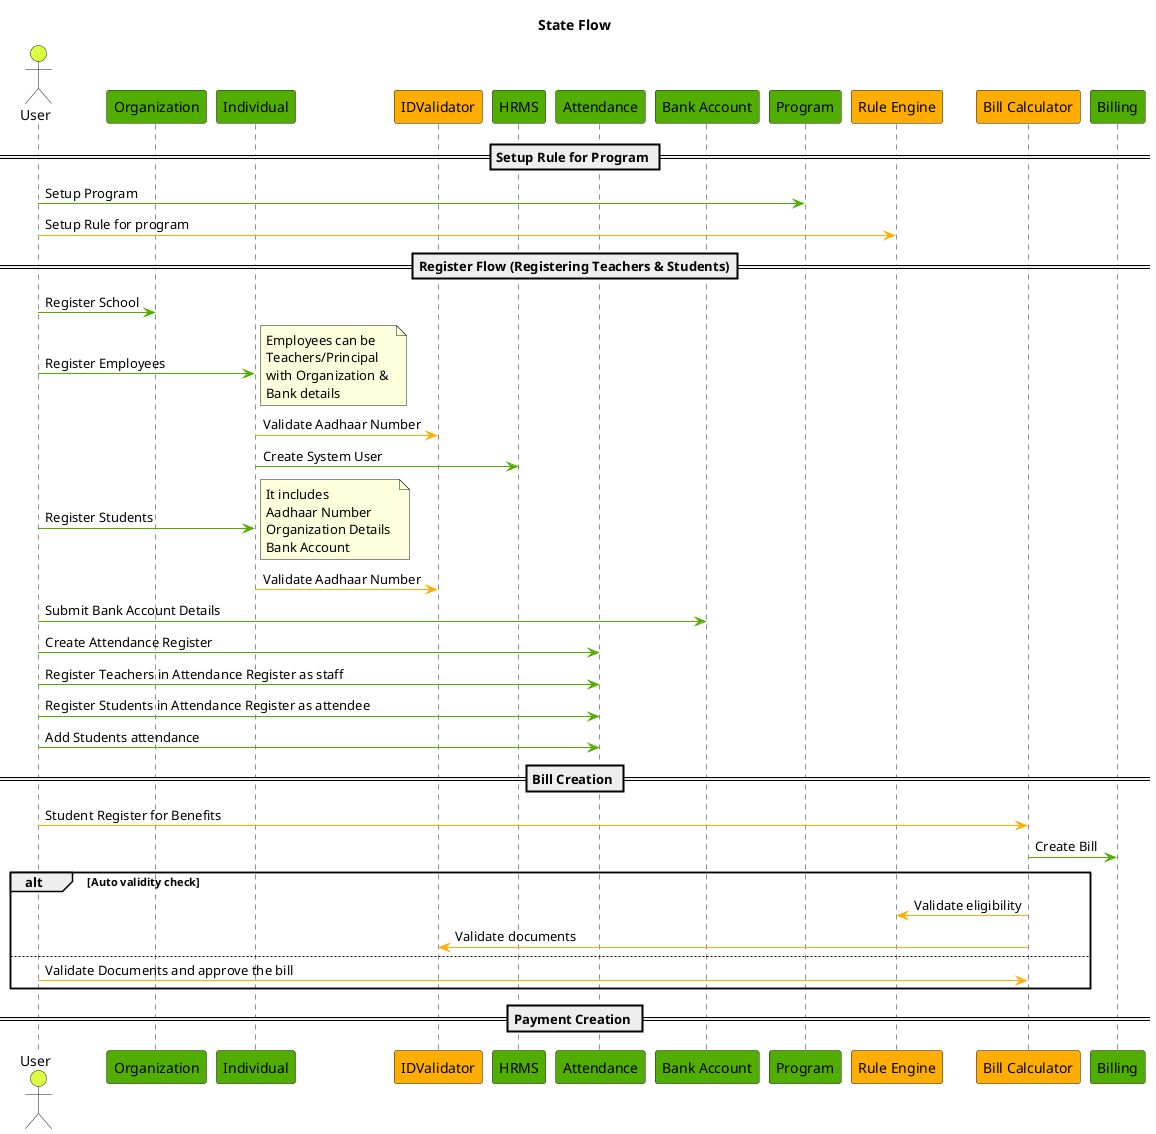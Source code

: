 @startuml
title "State Flow"
actor STATE_USER_1 as "User" order 0 #ddff41
participant ORGANIZATION as "Organization" order 1 #51ad00
participant INDIVIDUAL as "Individual" order 2 #51ad00
participant VALIDATOR_SERVICE as "IDValidator" order 3 #FFad00
participant HRMS as "HRMS" order 4 #51ad00
participant ATTENDANCE as "Attendance" order 5 #51ad00
participant BANK_ACCOUNT as "Bank Account" order 6 #51ad00
participant PROGRAM as "Program" order 7 #51ad00
participant RULE_ENGINE as "Rule Engine" order 8 #FFad00
participant BILL_CALCULATOR as "Bill Calculator" order 9 #FFad00
participant BILL as "Billing" order 10 #51ad00

== Setup Rule for Program ==
STATE_USER_1 -[#51ad00]> PROGRAM: Setup Program
STATE_USER_1 -[#FFad00]> RULE_ENGINE: Setup Rule for program

==Register Flow (Registering Teachers & Students)==
STATE_USER_1 -[#51ad00]> ORGANIZATION: Register School
STATE_USER_1 -[#51ad00]> INDIVIDUAL: Register Employees
note right: Employees can be\nTeachers/Principal\nwith Organization & \nBank details
INDIVIDUAL -[#FFad00]> VALIDATOR_SERVICE: Validate Aadhaar Number
INDIVIDUAL -[#51ad00]> HRMS: Create System User
STATE_USER_1 -[#51ad00]> INDIVIDUAL: Register Students
note right: It includes \nAadhaar Number\nOrganization Details \nBank Account
INDIVIDUAL -[#FFad00]> VALIDATOR_SERVICE: Validate Aadhaar Number
STATE_USER_1 -[#51ad00]> BANK_ACCOUNT: Submit Bank Account Details

STATE_USER_1 -[#51ad00]> ATTENDANCE: Create Attendance Register
STATE_USER_1 -[#51ad00]> ATTENDANCE: Register Teachers in Attendance Register as staff
STATE_USER_1 -[#51ad00]> ATTENDANCE: Register Students in Attendance Register as attendee
STATE_USER_1 -[#51ad00]> ATTENDANCE: Add Students attendance

== Bill Creation ==
STATE_USER_1 -[#FFad00]> BILL_CALCULATOR: Student Register for Benefits
BILL_CALCULATOR -[#51ad00]> BILL: Create Bill
alt Auto validity check
    BILL_CALCULATOR -[#FFad00]> RULE_ENGINE: Validate eligibility
    BILL_CALCULATOR -[#FFad00]> VALIDATOR_SERVICE: Validate documents
else
     STATE_USER_1 -[#FFad00]> BILL_CALCULATOR: Validate Documents and approve the bill
end

== Payment Creation ==

@enduml